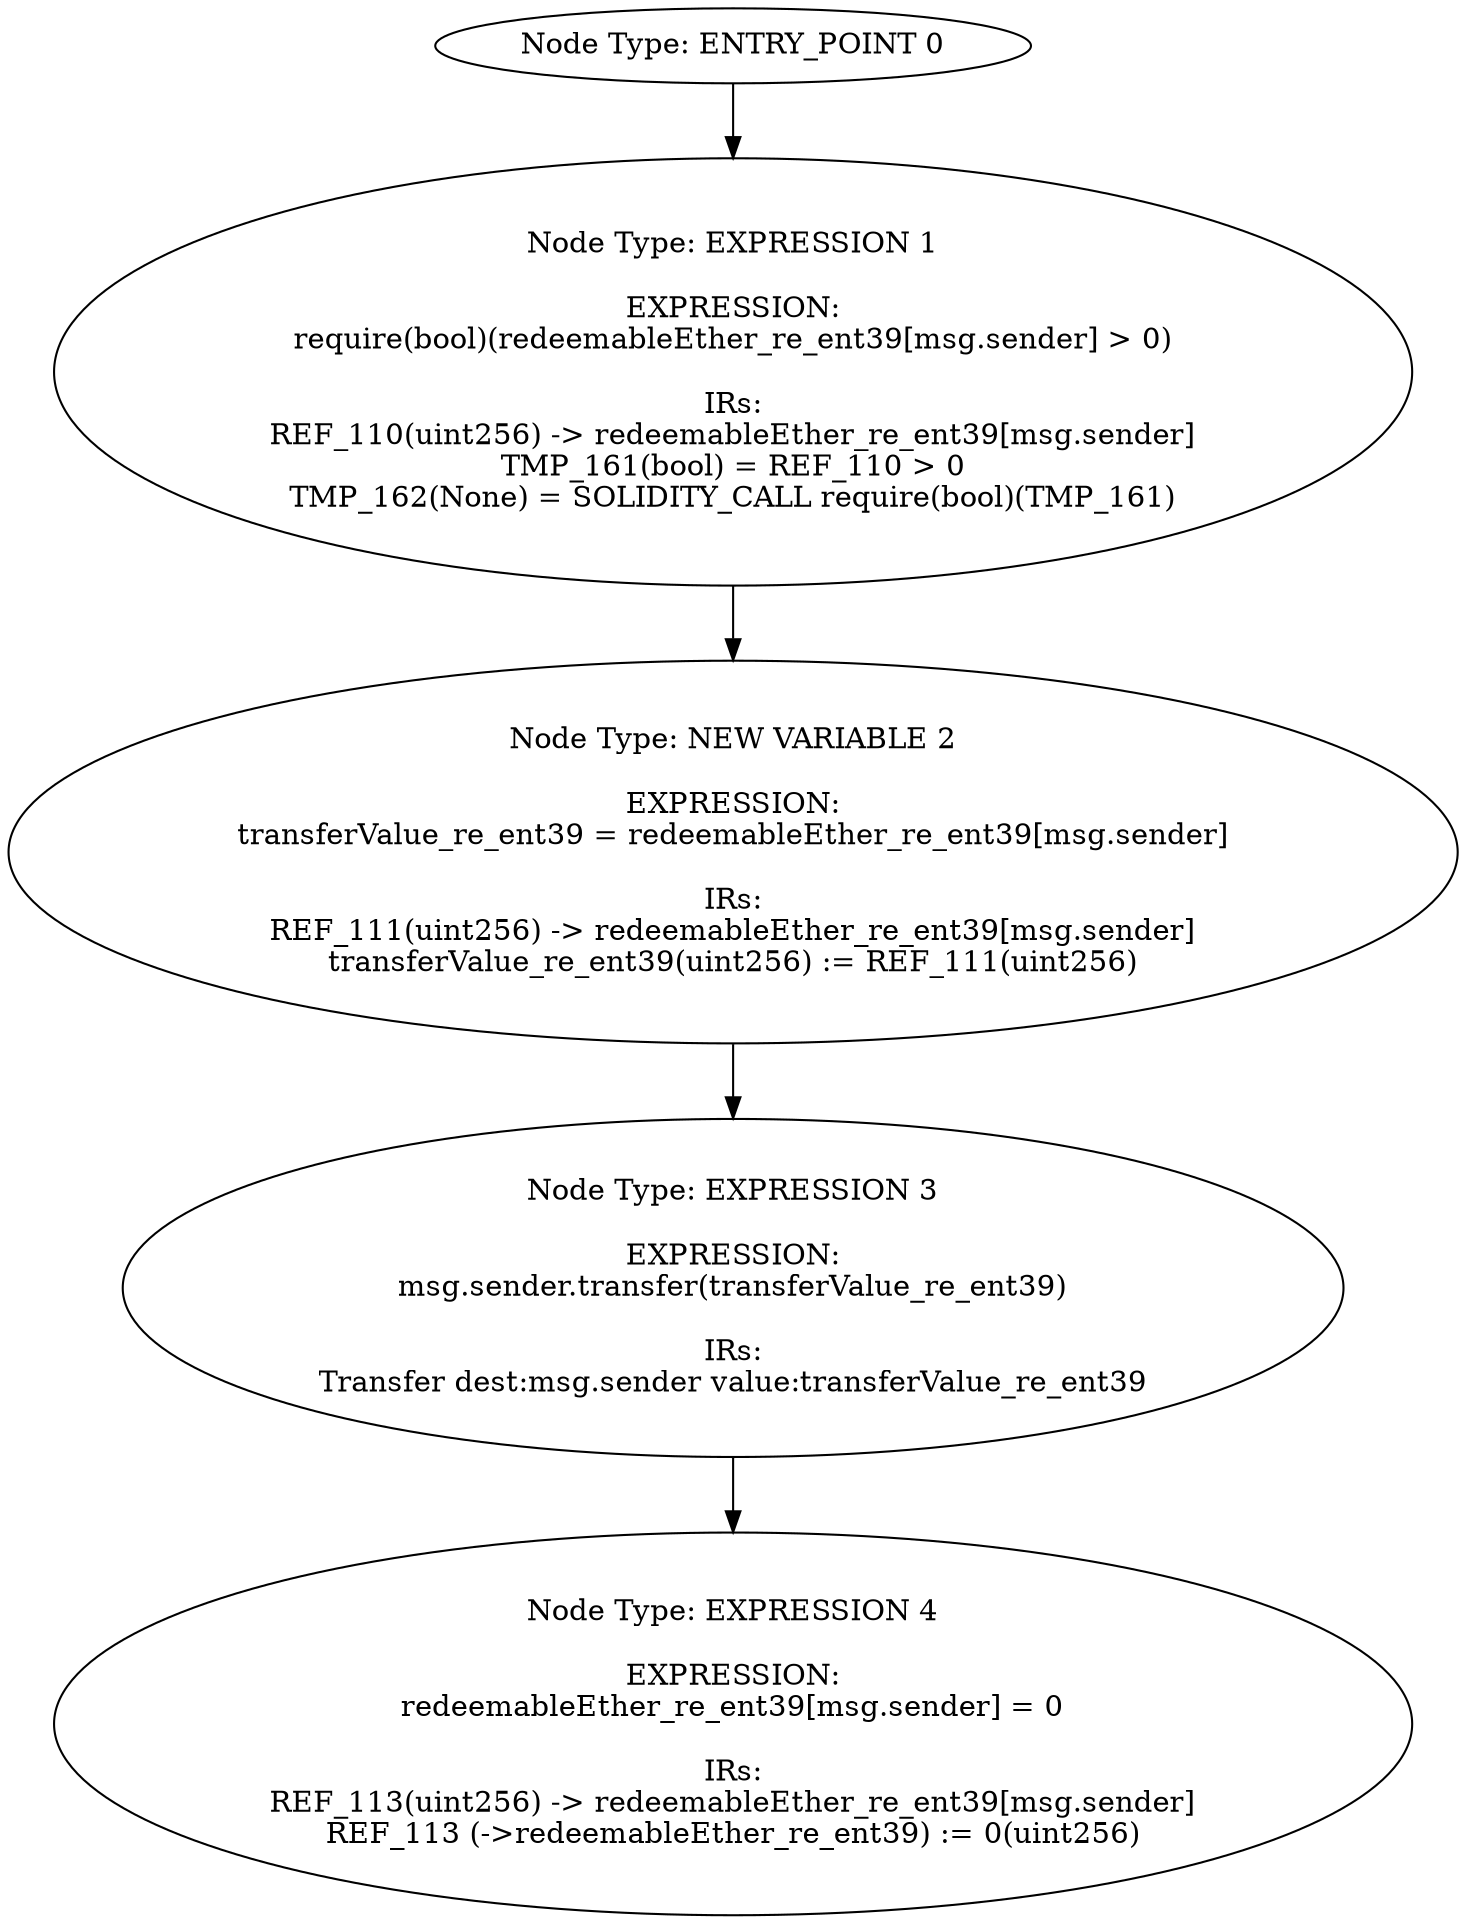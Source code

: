 digraph{
0[label="Node Type: ENTRY_POINT 0
"];
0->1;
1[label="Node Type: EXPRESSION 1

EXPRESSION:
require(bool)(redeemableEther_re_ent39[msg.sender] > 0)

IRs:
REF_110(uint256) -> redeemableEther_re_ent39[msg.sender]
TMP_161(bool) = REF_110 > 0
TMP_162(None) = SOLIDITY_CALL require(bool)(TMP_161)"];
1->2;
2[label="Node Type: NEW VARIABLE 2

EXPRESSION:
transferValue_re_ent39 = redeemableEther_re_ent39[msg.sender]

IRs:
REF_111(uint256) -> redeemableEther_re_ent39[msg.sender]
transferValue_re_ent39(uint256) := REF_111(uint256)"];
2->3;
3[label="Node Type: EXPRESSION 3

EXPRESSION:
msg.sender.transfer(transferValue_re_ent39)

IRs:
Transfer dest:msg.sender value:transferValue_re_ent39"];
3->4;
4[label="Node Type: EXPRESSION 4

EXPRESSION:
redeemableEther_re_ent39[msg.sender] = 0

IRs:
REF_113(uint256) -> redeemableEther_re_ent39[msg.sender]
REF_113 (->redeemableEther_re_ent39) := 0(uint256)"];
}
